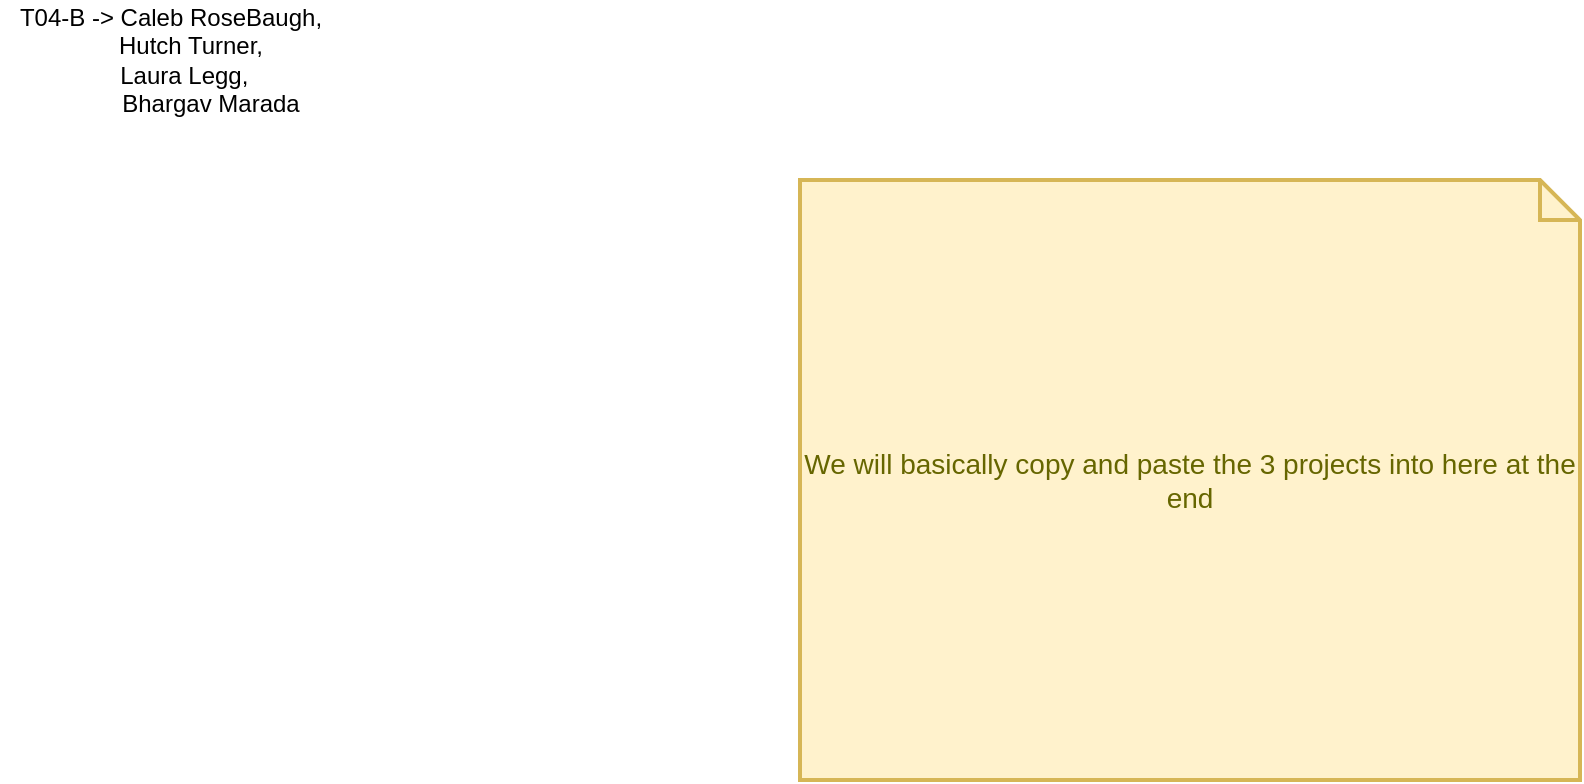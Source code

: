 <mxfile version="14.6.1" type="github" pages="4">
  <diagram id="cjej1amVZtIiL1pQSHvf" name="ALL parts">
    <mxGraphModel dx="1422" dy="772" grid="1" gridSize="10" guides="1" tooltips="1" connect="1" arrows="1" fold="1" page="1" pageScale="1" pageWidth="2800" pageHeight="2000" math="0" shadow="0">
      <root>
        <mxCell id="Q0GDuyQahfIBSUchTvks-0" />
        <mxCell id="Q0GDuyQahfIBSUchTvks-1" parent="Q0GDuyQahfIBSUchTvks-0" />
        <mxCell id="gK3JITXowFI62Iq5CcMT-0" value="We will basically copy and paste the 3 projects into here at the end" style="shape=note;strokeWidth=2;fontSize=14;size=20;whiteSpace=wrap;html=1;fillColor=#fff2cc;strokeColor=#d6b656;fontColor=#666600;" parent="Q0GDuyQahfIBSUchTvks-1" vertex="1">
          <mxGeometry x="440" y="130" width="390" height="300" as="geometry" />
        </mxCell>
        <mxCell id="UDq93rwVUkaTBWhQa7RS-0" value="T04-B -&amp;gt; Caleb RoseBaugh,&lt;br&gt;&amp;nbsp; &amp;nbsp; &amp;nbsp; Hutch Turner,&lt;br&gt;&amp;nbsp; &amp;nbsp; Laura Legg,&lt;br&gt;&amp;nbsp; &amp;nbsp; &amp;nbsp; &amp;nbsp; &amp;nbsp; &amp;nbsp; Bhargav Marada&lt;br&gt;" style="text;html=1;align=center;verticalAlign=middle;resizable=0;points=[];autosize=1;strokeColor=none;" vertex="1" parent="Q0GDuyQahfIBSUchTvks-1">
          <mxGeometry x="40" y="40" width="170" height="60" as="geometry" />
        </mxCell>
      </root>
    </mxGraphModel>
  </diagram>
  <diagram id="CrtCncVqXbif2SvVV7XM" name="Library">
    <mxGraphModel dx="1422" dy="772" grid="1" gridSize="10" guides="1" tooltips="1" connect="1" arrows="1" fold="1" page="1" pageScale="1" pageWidth="2800" pageHeight="2000" math="0" shadow="0">
      <root>
        <mxCell id="0" />
        <mxCell id="1" parent="0" />
        <mxCell id="12Cb4zVsYvBQPGdOx-LM-1" value="Message" style="swimlane;fontStyle=1;align=center;verticalAlign=top;childLayout=stackLayout;horizontal=1;startSize=26;horizontalStack=0;resizeParent=1;resizeParentMax=0;resizeLast=0;collapsible=1;marginBottom=0;" parent="1" vertex="1">
          <mxGeometry x="70" y="110" width="300" height="138" as="geometry" />
        </mxCell>
        <mxCell id="12Cb4zVsYvBQPGdOx-LM-2" value="+ Date: DateTime" style="text;strokeColor=none;fillColor=none;align=left;verticalAlign=top;spacingLeft=4;spacingRight=4;overflow=hidden;rotatable=0;points=[[0,0.5],[1,0.5]];portConstraint=eastwest;" parent="12Cb4zVsYvBQPGdOx-LM-1" vertex="1">
          <mxGeometry y="26" width="300" height="26" as="geometry" />
        </mxCell>
        <mxCell id="12Cb4zVsYvBQPGdOx-LM-6" value="+ MainMessage: string" style="text;strokeColor=none;fillColor=none;align=left;verticalAlign=top;spacingLeft=4;spacingRight=4;overflow=hidden;rotatable=0;points=[[0,0.5],[1,0.5]];portConstraint=eastwest;" parent="12Cb4zVsYvBQPGdOx-LM-1" vertex="1">
          <mxGeometry y="52" width="300" height="26" as="geometry" />
        </mxCell>
        <mxCell id="12Cb4zVsYvBQPGdOx-LM-5" value="+ Sender: string" style="text;strokeColor=none;fillColor=none;align=left;verticalAlign=top;spacingLeft=4;spacingRight=4;overflow=hidden;rotatable=0;points=[[0,0.5],[1,0.5]];portConstraint=eastwest;" parent="12Cb4zVsYvBQPGdOx-LM-1" vertex="1">
          <mxGeometry y="78" width="300" height="26" as="geometry" />
        </mxCell>
        <mxCell id="12Cb4zVsYvBQPGdOx-LM-3" value="" style="line;strokeWidth=1;fillColor=none;align=left;verticalAlign=middle;spacingTop=-1;spacingLeft=3;spacingRight=3;rotatable=0;labelPosition=right;points=[];portConstraint=eastwest;" parent="12Cb4zVsYvBQPGdOx-LM-1" vertex="1">
          <mxGeometry y="104" width="300" height="8" as="geometry" />
        </mxCell>
        <mxCell id="12Cb4zVsYvBQPGdOx-LM-4" value="+ Message(DateTime, String, String): Message" style="text;strokeColor=none;fillColor=none;align=left;verticalAlign=top;spacingLeft=4;spacingRight=4;overflow=hidden;rotatable=0;points=[[0,0.5],[1,0.5]];portConstraint=eastwest;" parent="12Cb4zVsYvBQPGdOx-LM-1" vertex="1">
          <mxGeometry y="112" width="300" height="26" as="geometry" />
        </mxCell>
        <mxCell id="xyPF6wrKWFpmoQqZO6SA-2" value="User" style="swimlane;fontStyle=1;align=center;verticalAlign=top;childLayout=stackLayout;horizontal=1;startSize=26;horizontalStack=0;resizeParent=1;resizeParentMax=0;resizeLast=0;collapsible=1;marginBottom=0;" parent="1" vertex="1">
          <mxGeometry x="860" y="30" width="300" height="190" as="geometry" />
        </mxCell>
        <mxCell id="xyPF6wrKWFpmoQqZO6SA-3" value="+ DateCreated: DateTime" style="text;strokeColor=none;fillColor=none;align=left;verticalAlign=top;spacingLeft=4;spacingRight=4;overflow=hidden;rotatable=0;points=[[0,0.5],[1,0.5]];portConstraint=eastwest;" parent="xyPF6wrKWFpmoQqZO6SA-2" vertex="1">
          <mxGeometry y="26" width="300" height="26" as="geometry" />
        </mxCell>
        <mxCell id="xyPF6wrKWFpmoQqZO6SA-4" value="- Password: string" style="text;strokeColor=none;fillColor=none;align=left;verticalAlign=top;spacingLeft=4;spacingRight=4;overflow=hidden;rotatable=0;points=[[0,0.5],[1,0.5]];portConstraint=eastwest;" parent="xyPF6wrKWFpmoQqZO6SA-2" vertex="1">
          <mxGeometry y="52" width="300" height="26" as="geometry" />
        </mxCell>
        <mxCell id="xyPF6wrKWFpmoQqZO6SA-5" value="+ Username: string" style="text;strokeColor=none;fillColor=none;align=left;verticalAlign=top;spacingLeft=4;spacingRight=4;overflow=hidden;rotatable=0;points=[[0,0.5],[1,0.5]];portConstraint=eastwest;" parent="xyPF6wrKWFpmoQqZO6SA-2" vertex="1">
          <mxGeometry y="78" width="300" height="26" as="geometry" />
        </mxCell>
        <mxCell id="xyPF6wrKWFpmoQqZO6SA-8" value="+ Contacts: List&lt;string&gt;" style="text;strokeColor=none;fillColor=none;align=left;verticalAlign=top;spacingLeft=4;spacingRight=4;overflow=hidden;rotatable=0;points=[[0,0.5],[1,0.5]];portConstraint=eastwest;" parent="xyPF6wrKWFpmoQqZO6SA-2" vertex="1">
          <mxGeometry y="104" width="300" height="26" as="geometry" />
        </mxCell>
        <mxCell id="xyPF6wrKWFpmoQqZO6SA-6" value="" style="line;strokeWidth=1;fillColor=none;align=left;verticalAlign=middle;spacingTop=-1;spacingLeft=3;spacingRight=3;rotatable=0;labelPosition=right;points=[];portConstraint=eastwest;" parent="xyPF6wrKWFpmoQqZO6SA-2" vertex="1">
          <mxGeometry y="130" width="300" height="8" as="geometry" />
        </mxCell>
        <mxCell id="xyPF6wrKWFpmoQqZO6SA-7" value="+ User(string, string): User" style="text;strokeColor=none;fillColor=none;align=left;verticalAlign=top;spacingLeft=4;spacingRight=4;overflow=hidden;rotatable=0;points=[[0,0.5],[1,0.5]];portConstraint=eastwest;" parent="xyPF6wrKWFpmoQqZO6SA-2" vertex="1">
          <mxGeometry y="138" width="300" height="26" as="geometry" />
        </mxCell>
        <mxCell id="gYbKi3NLedsmXsSpUkdp-10" value="+ AddNewContact(string): bool" style="text;strokeColor=none;fillColor=none;align=left;verticalAlign=top;spacingLeft=4;spacingRight=4;overflow=hidden;rotatable=0;points=[[0,0.5],[1,0.5]];portConstraint=eastwest;" parent="xyPF6wrKWFpmoQqZO6SA-2" vertex="1">
          <mxGeometry y="164" width="300" height="26" as="geometry" />
        </mxCell>
        <mxCell id="iKlDB_QBiHEo_e1gtCyf-4" style="edgeStyle=orthogonalEdgeStyle;rounded=0;orthogonalLoop=1;jettySize=auto;html=1;entryX=1;entryY=0.5;entryDx=0;entryDy=0;endArrow=diamondThin;endFill=1;" parent="1" source="gYbKi3NLedsmXsSpUkdp-1" target="12Cb4zVsYvBQPGdOx-LM-6" edge="1">
          <mxGeometry relative="1" as="geometry" />
        </mxCell>
        <mxCell id="iKlDB_QBiHEo_e1gtCyf-5" value="Has A" style="edgeLabel;html=1;align=center;verticalAlign=middle;resizable=0;points=[];" parent="iKlDB_QBiHEo_e1gtCyf-4" vertex="1" connectable="0">
          <mxGeometry x="0.455" y="-4" relative="1" as="geometry">
            <mxPoint y="4" as="offset" />
          </mxGeometry>
        </mxCell>
        <mxCell id="gYbKi3NLedsmXsSpUkdp-1" value="Chat" style="swimlane;fontStyle=1;align=center;verticalAlign=top;childLayout=stackLayout;horizontal=1;startSize=26;horizontalStack=0;resizeParent=1;resizeParentMax=0;resizeLast=0;collapsible=1;marginBottom=0;" parent="1" vertex="1">
          <mxGeometry x="370" y="370" width="300" height="294" as="geometry" />
        </mxCell>
        <mxCell id="gYbKi3NLedsmXsSpUkdp-7" value="- DateCreated: DateTime" style="text;strokeColor=none;fillColor=none;align=left;verticalAlign=top;spacingLeft=4;spacingRight=4;overflow=hidden;rotatable=0;points=[[0,0.5],[1,0.5]];portConstraint=eastwest;" parent="gYbKi3NLedsmXsSpUkdp-1" vertex="1">
          <mxGeometry y="26" width="300" height="26" as="geometry" />
        </mxCell>
        <mxCell id="gYbKi3NLedsmXsSpUkdp-2" value="- Messages: List&lt;message&gt;" style="text;strokeColor=none;fillColor=none;align=left;verticalAlign=top;spacingLeft=4;spacingRight=4;overflow=hidden;rotatable=0;points=[[0,0.5],[1,0.5]];portConstraint=eastwest;" parent="gYbKi3NLedsmXsSpUkdp-1" vertex="1">
          <mxGeometry y="52" width="300" height="26" as="geometry" />
        </mxCell>
        <mxCell id="gYbKi3NLedsmXsSpUkdp-4" value="- Members: List&lt;string&gt;" style="text;strokeColor=none;fillColor=none;align=left;verticalAlign=top;spacingLeft=4;spacingRight=4;overflow=hidden;rotatable=0;points=[[0,0.5],[1,0.5]];portConstraint=eastwest;" parent="gYbKi3NLedsmXsSpUkdp-1" vertex="1">
          <mxGeometry y="78" width="300" height="26" as="geometry" />
        </mxCell>
        <mxCell id="gYbKi3NLedsmXsSpUkdp-5" value="" style="line;strokeWidth=1;fillColor=none;align=left;verticalAlign=middle;spacingTop=-1;spacingLeft=3;spacingRight=3;rotatable=0;labelPosition=right;points=[];portConstraint=eastwest;" parent="gYbKi3NLedsmXsSpUkdp-1" vertex="1">
          <mxGeometry y="104" width="300" height="8" as="geometry" />
        </mxCell>
        <mxCell id="gYbKi3NLedsmXsSpUkdp-6" value="+ Chat(List&lt;string&gt;): Chat" style="text;strokeColor=none;fillColor=none;align=left;verticalAlign=top;spacingLeft=4;spacingRight=4;overflow=hidden;rotatable=0;points=[[0,0.5],[1,0.5]];portConstraint=eastwest;" parent="gYbKi3NLedsmXsSpUkdp-1" vertex="1">
          <mxGeometry y="112" width="300" height="26" as="geometry" />
        </mxCell>
        <mxCell id="gYbKi3NLedsmXsSpUkdp-8" value="+ Chat(): Chat" style="text;strokeColor=none;fillColor=none;align=left;verticalAlign=top;spacingLeft=4;spacingRight=4;overflow=hidden;rotatable=0;points=[[0,0.5],[1,0.5]];portConstraint=eastwest;" parent="gYbKi3NLedsmXsSpUkdp-1" vertex="1">
          <mxGeometry y="138" width="300" height="26" as="geometry" />
        </mxCell>
        <mxCell id="iKlDB_QBiHEo_e1gtCyf-1" value="+ GetDateCreated(): DateTime" style="text;strokeColor=none;fillColor=none;align=left;verticalAlign=top;spacingLeft=4;spacingRight=4;overflow=hidden;rotatable=0;points=[[0,0.5],[1,0.5]];portConstraint=eastwest;" parent="gYbKi3NLedsmXsSpUkdp-1" vertex="1">
          <mxGeometry y="164" width="300" height="26" as="geometry" />
        </mxCell>
        <mxCell id="iKlDB_QBiHEo_e1gtCyf-2" value="+ GetMembers(): List&lt;string&gt;" style="text;strokeColor=none;fillColor=none;align=left;verticalAlign=top;spacingLeft=4;spacingRight=4;overflow=hidden;rotatable=0;points=[[0,0.5],[1,0.5]];portConstraint=eastwest;" parent="gYbKi3NLedsmXsSpUkdp-1" vertex="1">
          <mxGeometry y="190" width="300" height="26" as="geometry" />
        </mxCell>
        <mxCell id="iKlDB_QBiHEo_e1gtCyf-3" value="+ GetMembers(): List&lt;string&gt;" style="text;strokeColor=none;fillColor=none;align=left;verticalAlign=top;spacingLeft=4;spacingRight=4;overflow=hidden;rotatable=0;points=[[0,0.5],[1,0.5]];portConstraint=eastwest;" parent="gYbKi3NLedsmXsSpUkdp-1" vertex="1">
          <mxGeometry y="216" width="300" height="26" as="geometry" />
        </mxCell>
        <mxCell id="gYbKi3NLedsmXsSpUkdp-9" value="+ NewMessage(string): bool" style="text;strokeColor=none;fillColor=none;align=left;verticalAlign=top;spacingLeft=4;spacingRight=4;overflow=hidden;rotatable=0;points=[[0,0.5],[1,0.5]];portConstraint=eastwest;" parent="gYbKi3NLedsmXsSpUkdp-1" vertex="1">
          <mxGeometry y="242" width="300" height="26" as="geometry" />
        </mxCell>
        <mxCell id="gYbKi3NLedsmXsSpUkdp-11" value="+ newMember(username): bool" style="text;strokeColor=none;fillColor=none;align=left;verticalAlign=top;spacingLeft=4;spacingRight=4;overflow=hidden;rotatable=0;points=[[0,0.5],[1,0.5]];portConstraint=eastwest;" parent="gYbKi3NLedsmXsSpUkdp-1" vertex="1">
          <mxGeometry y="268" width="300" height="26" as="geometry" />
        </mxCell>
        <mxCell id="jWKpfb2sE-tTEZ_2OSZL-1" value="T04-B -&amp;gt; Caleb RoseBaugh,&lt;br&gt;&amp;nbsp; &amp;nbsp; &amp;nbsp; Hutch Turner,&lt;br&gt;&amp;nbsp; &amp;nbsp; Laura Legg,&lt;br&gt;&amp;nbsp; &amp;nbsp; &amp;nbsp; &amp;nbsp; &amp;nbsp; &amp;nbsp; Bhargav Marada&lt;br&gt;" style="text;html=1;align=center;verticalAlign=middle;resizable=0;points=[];autosize=1;strokeColor=none;" parent="1" vertex="1">
          <mxGeometry x="30" y="20" width="170" height="60" as="geometry" />
        </mxCell>
        <mxCell id="iKlDB_QBiHEo_e1gtCyf-7" value="Chat has a list of strings as having to send whole users to all members of the chat. This not only is more data being sent, it is less secure as it is unnecessarily sending passwords and usernames" style="shape=note;strokeWidth=2;fontSize=14;size=20;whiteSpace=wrap;html=1;fillColor=#fff2cc;strokeColor=#d6b656;fontColor=#666600;" parent="1" vertex="1">
          <mxGeometry x="700" y="380" width="410" height="110" as="geometry" />
        </mxCell>
        <mxCell id="iKlDB_QBiHEo_e1gtCyf-8" value="Note to team members:&lt;br&gt;We should not implement a login form in here as the server is supposed to run command lines only. Log-in is only used when the server starts. The client-chat can use it multiple times" style="shape=note;strokeWidth=2;fontSize=14;size=20;whiteSpace=wrap;html=1;fillColor=#fff2cc;strokeColor=#d6b656;fontColor=#666600;" parent="1" vertex="1">
          <mxGeometry x="410" y="30" width="410" height="110" as="geometry" />
        </mxCell>
        <mxCell id="iKlDB_QBiHEo_e1gtCyf-23" style="edgeStyle=orthogonalEdgeStyle;rounded=0;orthogonalLoop=1;jettySize=auto;html=1;entryX=1;entryY=0.5;entryDx=0;entryDy=0;endArrow=diamondThin;endFill=1;" parent="1" source="iKlDB_QBiHEo_e1gtCyf-9" target="xyPF6wrKWFpmoQqZO6SA-5" edge="1">
          <mxGeometry relative="1" as="geometry" />
        </mxCell>
        <mxCell id="iKlDB_QBiHEo_e1gtCyf-9" value="Admin" style="swimlane;fontStyle=1;align=center;verticalAlign=top;childLayout=stackLayout;horizontal=1;startSize=26;horizontalStack=0;resizeParent=1;resizeParentMax=0;resizeLast=0;collapsible=1;marginBottom=0;" parent="1" vertex="1">
          <mxGeometry x="1050" y="270" width="300" height="86" as="geometry" />
        </mxCell>
        <mxCell id="iKlDB_QBiHEo_e1gtCyf-10" value="+ field: attribute" style="text;strokeColor=none;fillColor=none;align=left;verticalAlign=top;spacingLeft=4;spacingRight=4;overflow=hidden;rotatable=0;points=[[0,0.5],[1,0.5]];portConstraint=eastwest;" parent="iKlDB_QBiHEo_e1gtCyf-9" vertex="1">
          <mxGeometry y="26" width="300" height="26" as="geometry" />
        </mxCell>
        <mxCell id="iKlDB_QBiHEo_e1gtCyf-14" value="" style="line;strokeWidth=1;fillColor=none;align=left;verticalAlign=middle;spacingTop=-1;spacingLeft=3;spacingRight=3;rotatable=0;labelPosition=right;points=[];portConstraint=eastwest;" parent="iKlDB_QBiHEo_e1gtCyf-9" vertex="1">
          <mxGeometry y="52" width="300" height="8" as="geometry" />
        </mxCell>
        <mxCell id="iKlDB_QBiHEo_e1gtCyf-17" value="+ Admin(string, string): Admin" style="text;strokeColor=none;fillColor=none;align=left;verticalAlign=top;spacingLeft=4;spacingRight=4;overflow=hidden;rotatable=0;points=[[0,0.5],[1,0.5]];portConstraint=eastwest;" parent="iKlDB_QBiHEo_e1gtCyf-9" vertex="1">
          <mxGeometry y="60" width="300" height="26" as="geometry" />
        </mxCell>
        <mxCell id="iKlDB_QBiHEo_e1gtCyf-22" style="edgeStyle=orthogonalEdgeStyle;rounded=0;orthogonalLoop=1;jettySize=auto;html=1;entryX=0;entryY=0.5;entryDx=0;entryDy=0;endArrow=diamondThin;endFill=1;" parent="1" source="iKlDB_QBiHEo_e1gtCyf-18" target="xyPF6wrKWFpmoQqZO6SA-5" edge="1">
          <mxGeometry relative="1" as="geometry" />
        </mxCell>
        <mxCell id="iKlDB_QBiHEo_e1gtCyf-18" value="Member" style="swimlane;fontStyle=1;align=center;verticalAlign=top;childLayout=stackLayout;horizontal=1;startSize=26;horizontalStack=0;resizeParent=1;resizeParentMax=0;resizeLast=0;collapsible=1;marginBottom=0;" parent="1" vertex="1">
          <mxGeometry x="680" y="270" width="300" height="86" as="geometry" />
        </mxCell>
        <mxCell id="iKlDB_QBiHEo_e1gtCyf-19" value="+ field: Attribute" style="text;strokeColor=none;fillColor=none;align=left;verticalAlign=top;spacingLeft=4;spacingRight=4;overflow=hidden;rotatable=0;points=[[0,0.5],[1,0.5]];portConstraint=eastwest;" parent="iKlDB_QBiHEo_e1gtCyf-18" vertex="1">
          <mxGeometry y="26" width="300" height="26" as="geometry" />
        </mxCell>
        <mxCell id="iKlDB_QBiHEo_e1gtCyf-20" value="" style="line;strokeWidth=1;fillColor=none;align=left;verticalAlign=middle;spacingTop=-1;spacingLeft=3;spacingRight=3;rotatable=0;labelPosition=right;points=[];portConstraint=eastwest;" parent="iKlDB_QBiHEo_e1gtCyf-18" vertex="1">
          <mxGeometry y="52" width="300" height="8" as="geometry" />
        </mxCell>
        <mxCell id="iKlDB_QBiHEo_e1gtCyf-21" value="+ Member(string, string): Member" style="text;strokeColor=none;fillColor=none;align=left;verticalAlign=top;spacingLeft=4;spacingRight=4;overflow=hidden;rotatable=0;points=[[0,0.5],[1,0.5]];portConstraint=eastwest;" parent="iKlDB_QBiHEo_e1gtCyf-18" vertex="1">
          <mxGeometry y="60" width="300" height="26" as="geometry" />
        </mxCell>
      </root>
    </mxGraphModel>
  </diagram>
  <diagram id="bH4akmTM6eI08RmHQ2Mv" name="Server">
    <mxGraphModel dx="1422" dy="772" grid="1" gridSize="10" guides="1" tooltips="1" connect="1" arrows="1" fold="1" page="1" pageScale="1" pageWidth="2800" pageHeight="2000" math="0" shadow="0">
      <root>
        <mxCell id="jqSv8NzDbwhojnk6cnKY-0" />
        <mxCell id="jqSv8NzDbwhojnk6cnKY-1" parent="jqSv8NzDbwhojnk6cnKY-0" />
        <mxCell id="l1P0qpNtwQAPq50s5VEG-0" style="edgeStyle=orthogonalEdgeStyle;rounded=0;orthogonalLoop=1;jettySize=auto;html=1;entryX=1;entryY=0.5;entryDx=0;entryDy=0;endArrow=diamondThin;endFill=1;" parent="jqSv8NzDbwhojnk6cnKY-1" source="Oj51-Cz5pf_ZPWuQX2r7-0" target="N12i9MDo1m8RrvicvaTI-5" edge="1">
          <mxGeometry relative="1" as="geometry" />
        </mxCell>
        <mxCell id="Udw5-ql4dwk6-Pm-hZXO-3" value="Has A" style="edgeLabel;html=1;align=center;verticalAlign=middle;resizable=0;points=[];" parent="l1P0qpNtwQAPq50s5VEG-0" vertex="1" connectable="0">
          <mxGeometry x="0.212" y="3" relative="1" as="geometry">
            <mxPoint x="13" y="-3" as="offset" />
          </mxGeometry>
        </mxCell>
        <mxCell id="Udw5-ql4dwk6-Pm-hZXO-4" value="0...*" style="edgeLabel;html=1;align=center;verticalAlign=middle;resizable=0;points=[];" parent="l1P0qpNtwQAPq50s5VEG-0" vertex="1" connectable="0">
          <mxGeometry x="0.765" y="1" relative="1" as="geometry">
            <mxPoint x="-10" y="-12" as="offset" />
          </mxGeometry>
        </mxCell>
        <mxCell id="Oj51-Cz5pf_ZPWuQX2r7-0" value="Chat" style="swimlane;fontStyle=1;align=center;verticalAlign=top;childLayout=stackLayout;horizontal=1;startSize=26;horizontalStack=0;resizeParent=1;resizeParentMax=0;resizeLast=0;collapsible=1;marginBottom=0;" parent="jqSv8NzDbwhojnk6cnKY-1" vertex="1">
          <mxGeometry x="450" y="280" width="310" height="112" as="geometry" />
        </mxCell>
        <mxCell id="Oj51-Cz5pf_ZPWuQX2r7-1" value="- Messages : List&lt;Message&gt;" style="text;strokeColor=none;fillColor=none;align=left;verticalAlign=top;spacingLeft=4;spacingRight=4;overflow=hidden;rotatable=0;points=[[0,0.5],[1,0.5]];portConstraint=eastwest;fontStyle=4" parent="Oj51-Cz5pf_ZPWuQX2r7-0" vertex="1">
          <mxGeometry y="26" width="310" height="26" as="geometry" />
        </mxCell>
        <mxCell id="Oj51-Cz5pf_ZPWuQX2r7-2" value="" style="line;strokeWidth=1;fillColor=none;align=left;verticalAlign=middle;spacingTop=-1;spacingLeft=3;spacingRight=3;rotatable=0;labelPosition=right;points=[];portConstraint=eastwest;" parent="Oj51-Cz5pf_ZPWuQX2r7-0" vertex="1">
          <mxGeometry y="52" width="310" height="8" as="geometry" />
        </mxCell>
        <mxCell id="Oj51-Cz5pf_ZPWuQX2r7-3" value="# OnOpen : void &lt;&lt;override&gt;&gt;" style="text;strokeColor=none;fillColor=none;align=left;verticalAlign=top;spacingLeft=4;spacingRight=4;overflow=hidden;rotatable=0;points=[[0,0.5],[1,0.5]];portConstraint=eastwest;" parent="Oj51-Cz5pf_ZPWuQX2r7-0" vertex="1">
          <mxGeometry y="60" width="310" height="26" as="geometry" />
        </mxCell>
        <mxCell id="N12i9MDo1m8RrvicvaTI-4" value="# OnMessage(MessageEventArgs)  : void &lt;&lt;override&gt;&gt;" style="text;strokeColor=none;fillColor=none;align=left;verticalAlign=top;spacingLeft=4;spacingRight=4;overflow=hidden;rotatable=0;points=[[0,0.5],[1,0.5]];portConstraint=eastwest;" parent="Oj51-Cz5pf_ZPWuQX2r7-0" vertex="1">
          <mxGeometry y="86" width="310" height="26" as="geometry" />
        </mxCell>
        <mxCell id="Oj51-Cz5pf_ZPWuQX2r7-8" value="Message" style="swimlane;fontStyle=1;align=center;verticalAlign=top;childLayout=stackLayout;horizontal=1;startSize=26;horizontalStack=0;resizeParent=1;resizeParentMax=0;resizeLast=0;collapsible=1;marginBottom=0;" parent="jqSv8NzDbwhojnk6cnKY-1" vertex="1">
          <mxGeometry x="30" y="270" width="250" height="138" as="geometry" />
        </mxCell>
        <mxCell id="Oj51-Cz5pf_ZPWuQX2r7-9" value="+ Date : DateTime" style="text;strokeColor=none;fillColor=none;align=left;verticalAlign=top;spacingLeft=4;spacingRight=4;overflow=hidden;rotatable=0;points=[[0,0.5],[1,0.5]];portConstraint=eastwest;" parent="Oj51-Cz5pf_ZPWuQX2r7-8" vertex="1">
          <mxGeometry y="26" width="250" height="26" as="geometry" />
        </mxCell>
        <mxCell id="N12i9MDo1m8RrvicvaTI-5" value="+ MainMessage : string" style="text;strokeColor=none;fillColor=none;align=left;verticalAlign=top;spacingLeft=4;spacingRight=4;overflow=hidden;rotatable=0;points=[[0,0.5],[1,0.5]];portConstraint=eastwest;" parent="Oj51-Cz5pf_ZPWuQX2r7-8" vertex="1">
          <mxGeometry y="52" width="250" height="26" as="geometry" />
        </mxCell>
        <mxCell id="N12i9MDo1m8RrvicvaTI-6" value="+ Sender : String" style="text;strokeColor=none;fillColor=none;align=left;verticalAlign=top;spacingLeft=4;spacingRight=4;overflow=hidden;rotatable=0;points=[[0,0.5],[1,0.5]];portConstraint=eastwest;" parent="Oj51-Cz5pf_ZPWuQX2r7-8" vertex="1">
          <mxGeometry y="78" width="250" height="26" as="geometry" />
        </mxCell>
        <mxCell id="Oj51-Cz5pf_ZPWuQX2r7-10" value="" style="line;strokeWidth=1;fillColor=none;align=left;verticalAlign=middle;spacingTop=-1;spacingLeft=3;spacingRight=3;rotatable=0;labelPosition=right;points=[];portConstraint=eastwest;" parent="Oj51-Cz5pf_ZPWuQX2r7-8" vertex="1">
          <mxGeometry y="104" width="250" height="8" as="geometry" />
        </mxCell>
        <mxCell id="Oj51-Cz5pf_ZPWuQX2r7-11" value="+ Message(DateTime, string, String)" style="text;strokeColor=none;fillColor=none;align=left;verticalAlign=top;spacingLeft=4;spacingRight=4;overflow=hidden;rotatable=0;points=[[0,0.5],[1,0.5]];portConstraint=eastwest;" parent="Oj51-Cz5pf_ZPWuQX2r7-8" vertex="1">
          <mxGeometry y="112" width="250" height="26" as="geometry" />
        </mxCell>
        <mxCell id="W-Ux_l3WlPw967AECY6v-0" value="T04-B -&amp;gt; Caleb RoseBaugh,&lt;br&gt;&amp;nbsp; &amp;nbsp; &amp;nbsp; Hutch Turner,&lt;br&gt;&amp;nbsp; &amp;nbsp; Laura Legg,&lt;br&gt;&amp;nbsp; &amp;nbsp; &amp;nbsp; &amp;nbsp; &amp;nbsp; &amp;nbsp; Bhargav Marada&lt;br&gt;" style="text;html=1;align=center;verticalAlign=middle;resizable=0;points=[];autosize=1;strokeColor=none;" parent="jqSv8NzDbwhojnk6cnKY-1" vertex="1">
          <mxGeometry x="40" y="40" width="170" height="60" as="geometry" />
        </mxCell>
        <mxCell id="Udw5-ql4dwk6-Pm-hZXO-0" style="edgeStyle=orthogonalEdgeStyle;rounded=0;orthogonalLoop=1;jettySize=auto;html=1;endArrow=open;endFill=0;entryX=0;entryY=0.5;entryDx=0;entryDy=0;" parent="jqSv8NzDbwhojnk6cnKY-1" target="Udw5-ql4dwk6-Pm-hZXO-2" edge="1">
          <mxGeometry relative="1" as="geometry">
            <mxPoint x="760" y="336" as="sourcePoint" />
            <mxPoint x="940" y="336" as="targetPoint" />
          </mxGeometry>
        </mxCell>
        <mxCell id="Udw5-ql4dwk6-Pm-hZXO-1" value="Has a" style="edgeLabel;html=1;align=center;verticalAlign=middle;resizable=0;points=[];" parent="Udw5-ql4dwk6-Pm-hZXO-0" vertex="1" connectable="0">
          <mxGeometry x="0.233" y="-1" relative="1" as="geometry">
            <mxPoint as="offset" />
          </mxGeometry>
        </mxCell>
        <mxCell id="Udw5-ql4dwk6-Pm-hZXO-2" value="«Library»&lt;br&gt;&lt;b&gt;WebSocket&lt;/b&gt;" style="html=1;" parent="jqSv8NzDbwhojnk6cnKY-1" vertex="1">
          <mxGeometry x="940" y="311" width="140" height="50" as="geometry" />
        </mxCell>
        <mxCell id="Udw5-ql4dwk6-Pm-hZXO-5" value="1" style="edgeLabel;html=1;align=center;verticalAlign=middle;resizable=0;points=[];" parent="jqSv8NzDbwhojnk6cnKY-1" vertex="1" connectable="0">
          <mxGeometry x="330" y="336" as="geometry">
            <mxPoint x="104" y="-15" as="offset" />
          </mxGeometry>
        </mxCell>
        <mxCell id="Udw5-ql4dwk6-Pm-hZXO-6" value="1" style="edgeLabel;html=1;align=center;verticalAlign=middle;resizable=0;points=[];" parent="jqSv8NzDbwhojnk6cnKY-1" vertex="1" connectable="0">
          <mxGeometry x="310" y="345" as="geometry">
            <mxPoint x="612" y="-25" as="offset" />
          </mxGeometry>
        </mxCell>
        <mxCell id="Udw5-ql4dwk6-Pm-hZXO-8" value="1" style="edgeLabel;html=1;align=center;verticalAlign=middle;resizable=0;points=[];" parent="jqSv8NzDbwhojnk6cnKY-1" vertex="1" connectable="0">
          <mxGeometry x="670" y="336" as="geometry">
            <mxPoint x="104" y="-15" as="offset" />
          </mxGeometry>
        </mxCell>
        <mxCell id="XCrTqLcqxqpDc7WhqWfj-0" value=":Message" style="shape=umlLifeline;perimeter=lifelinePerimeter;whiteSpace=wrap;html=1;container=1;collapsible=0;recursiveResize=0;outlineConnect=0;" parent="jqSv8NzDbwhojnk6cnKY-1" vertex="1">
          <mxGeometry x="235" y="640" width="100" height="300" as="geometry" />
        </mxCell>
        <mxCell id="XCrTqLcqxqpDc7WhqWfj-1" value=":Chat" style="shape=umlLifeline;perimeter=lifelinePerimeter;whiteSpace=wrap;html=1;container=1;collapsible=0;recursiveResize=0;outlineConnect=0;" parent="jqSv8NzDbwhojnk6cnKY-1" vertex="1">
          <mxGeometry x="605" y="640" width="100" height="300" as="geometry" />
        </mxCell>
        <mxCell id="XCrTqLcqxqpDc7WhqWfj-2" value=":WebSocket" style="shape=umlLifeline;perimeter=lifelinePerimeter;whiteSpace=wrap;html=1;container=1;collapsible=0;recursiveResize=0;outlineConnect=0;" parent="jqSv8NzDbwhojnk6cnKY-1" vertex="1">
          <mxGeometry x="875" y="640" width="100" height="300" as="geometry" />
        </mxCell>
        <mxCell id="XCrTqLcqxqpDc7WhqWfj-3" value="" style="endArrow=open;endFill=1;endSize=12;html=1;" parent="jqSv8NzDbwhojnk6cnKY-1" source="XCrTqLcqxqpDc7WhqWfj-1" target="XCrTqLcqxqpDc7WhqWfj-0" edge="1">
          <mxGeometry width="160" relative="1" as="geometry">
            <mxPoint x="465" y="720" as="sourcePoint" />
            <mxPoint x="555" y="750" as="targetPoint" />
            <Array as="points">
              <mxPoint x="485" y="710" />
            </Array>
          </mxGeometry>
        </mxCell>
        <mxCell id="XCrTqLcqxqpDc7WhqWfj-4" value="&lt;font style=&quot;font-size: 12px&quot;&gt;1.0 OnOpen&lt;/font&gt;" style="edgeLabel;html=1;align=center;verticalAlign=middle;resizable=0;points=[];" parent="XCrTqLcqxqpDc7WhqWfj-3" vertex="1" connectable="0">
          <mxGeometry x="0.564" relative="1" as="geometry">
            <mxPoint x="80" y="-10" as="offset" />
          </mxGeometry>
        </mxCell>
        <mxCell id="XCrTqLcqxqpDc7WhqWfj-5" value="" style="endArrow=open;endFill=1;endSize=12;html=1;" parent="jqSv8NzDbwhojnk6cnKY-1" edge="1">
          <mxGeometry width="160" relative="1" as="geometry">
            <mxPoint x="655" y="737" as="sourcePoint" />
            <mxPoint x="925" y="737" as="targetPoint" />
            <Array as="points">
              <mxPoint x="685" y="737" />
            </Array>
          </mxGeometry>
        </mxCell>
        <mxCell id="XCrTqLcqxqpDc7WhqWfj-6" value="&lt;font style=&quot;font-size: 12px&quot;&gt;1.1 Sessions.SendTo(this.ID, m)&lt;/font&gt;" style="edgeLabel;html=1;align=center;verticalAlign=middle;resizable=0;points=[];" parent="XCrTqLcqxqpDc7WhqWfj-5" vertex="1" connectable="0">
          <mxGeometry x="-0.179" y="1" relative="1" as="geometry">
            <mxPoint x="18" as="offset" />
          </mxGeometry>
        </mxCell>
        <mxCell id="XCrTqLcqxqpDc7WhqWfj-8" value="" style="endArrow=open;endFill=1;endSize=12;html=1;" parent="jqSv8NzDbwhojnk6cnKY-1" source="XCrTqLcqxqpDc7WhqWfj-2" edge="1">
          <mxGeometry width="160" relative="1" as="geometry">
            <mxPoint x="764.5" y="766.71" as="sourcePoint" />
            <mxPoint x="655" y="767" as="targetPoint" />
            <Array as="points">
              <mxPoint x="680.07" y="766.71" />
            </Array>
          </mxGeometry>
        </mxCell>
        <mxCell id="XCrTqLcqxqpDc7WhqWfj-9" value="&lt;font style=&quot;font-size: 12px&quot;&gt;2.0 OnMessage(MessageEventArgs)&lt;/font&gt;" style="edgeLabel;html=1;align=center;verticalAlign=middle;resizable=0;points=[];" parent="XCrTqLcqxqpDc7WhqWfj-8" vertex="1" connectable="0">
          <mxGeometry x="0.564" relative="1" as="geometry">
            <mxPoint x="76" as="offset" />
          </mxGeometry>
        </mxCell>
        <mxCell id="XCrTqLcqxqpDc7WhqWfj-10" value="" style="endArrow=open;endFill=1;endSize=12;html=1;exitX=0.5;exitY=0.467;exitDx=0;exitDy=0;exitPerimeter=0;" parent="jqSv8NzDbwhojnk6cnKY-1" source="XCrTqLcqxqpDc7WhqWfj-1" target="XCrTqLcqxqpDc7WhqWfj-0" edge="1">
          <mxGeometry width="160" relative="1" as="geometry">
            <mxPoint x="559.57" y="780" as="sourcePoint" />
            <mxPoint x="385" y="780" as="targetPoint" />
            <Array as="points">
              <mxPoint x="480.07" y="780" />
            </Array>
          </mxGeometry>
        </mxCell>
        <mxCell id="XCrTqLcqxqpDc7WhqWfj-11" value="&lt;font style=&quot;font-size: 12px&quot;&gt;2.1 new Message(DT.now, msg, sender)&lt;/font&gt;" style="edgeLabel;html=1;align=center;verticalAlign=middle;resizable=0;points=[];" parent="XCrTqLcqxqpDc7WhqWfj-10" vertex="1" connectable="0">
          <mxGeometry x="0.564" relative="1" as="geometry">
            <mxPoint x="79" as="offset" />
          </mxGeometry>
        </mxCell>
        <mxCell id="XCrTqLcqxqpDc7WhqWfj-12" value="" style="endArrow=open;endFill=1;endSize=12;html=1;" parent="jqSv8NzDbwhojnk6cnKY-1" source="XCrTqLcqxqpDc7WhqWfj-1" target="XCrTqLcqxqpDc7WhqWfj-1" edge="1">
          <mxGeometry width="160" relative="1" as="geometry">
            <mxPoint x="505" y="820" as="sourcePoint" />
            <mxPoint x="565" y="840" as="targetPoint" />
            <Array as="points">
              <mxPoint x="585" y="810" />
              <mxPoint x="585" y="840" />
            </Array>
          </mxGeometry>
        </mxCell>
        <mxCell id="XCrTqLcqxqpDc7WhqWfj-13" value="&lt;font style=&quot;font-size: 12px&quot;&gt;2.1 Messages.Add(new Message)&lt;/font&gt;" style="edgeLabel;html=1;align=center;verticalAlign=middle;resizable=0;points=[];" parent="XCrTqLcqxqpDc7WhqWfj-12" vertex="1" connectable="0">
          <mxGeometry x="-0.086" relative="1" as="geometry">
            <mxPoint x="-50" y="4" as="offset" />
          </mxGeometry>
        </mxCell>
        <mxCell id="XCrTqLcqxqpDc7WhqWfj-14" value="" style="endArrow=open;endFill=1;endSize=12;html=1;" parent="jqSv8NzDbwhojnk6cnKY-1" edge="1">
          <mxGeometry width="160" relative="1" as="geometry">
            <mxPoint x="654.667" y="865" as="sourcePoint" />
            <mxPoint x="925" y="865" as="targetPoint" />
            <Array as="points">
              <mxPoint x="715" y="865" />
            </Array>
          </mxGeometry>
        </mxCell>
        <mxCell id="XCrTqLcqxqpDc7WhqWfj-15" value="&lt;font style=&quot;font-size: 12px&quot;&gt;Sessions.Broadcast(new Message)&lt;/font&gt;" style="edgeLabel;html=1;align=center;verticalAlign=middle;resizable=0;points=[];" parent="XCrTqLcqxqpDc7WhqWfj-14" vertex="1" connectable="0">
          <mxGeometry x="0.062" y="-3" relative="1" as="geometry">
            <mxPoint x="-12" y="-2" as="offset" />
          </mxGeometry>
        </mxCell>
        <mxCell id="XCrTqLcqxqpDc7WhqWfj-16" value="(foreach m in Messages get:m.Date, m.Sender, m.MainMessage)" style="text;html=1;align=center;verticalAlign=middle;resizable=0;points=[];autosize=1;strokeColor=none;" parent="jqSv8NzDbwhojnk6cnKY-1" vertex="1">
          <mxGeometry x="295" y="712" width="360" height="20" as="geometry" />
        </mxCell>
        <mxCell id="XCrTqLcqxqpDc7WhqWfj-19" value="&lt;font style=&quot;font-size: 20px&quot;&gt;Sequence Diagram for Server Side&lt;/font&gt;" style="text;html=1;align=center;verticalAlign=middle;resizable=0;points=[];autosize=1;strokeColor=none;fontStyle=1" parent="jqSv8NzDbwhojnk6cnKY-1" vertex="1">
          <mxGeometry x="435" y="550" width="340" height="20" as="geometry" />
        </mxCell>
        <mxCell id="XCrTqLcqxqpDc7WhqWfj-20" value="&lt;font style=&quot;font-size: 20px&quot;&gt;MVC Diagram for Server Side&lt;/font&gt;" style="text;html=1;align=center;verticalAlign=middle;resizable=0;points=[];autosize=1;strokeColor=none;fontStyle=1" parent="jqSv8NzDbwhojnk6cnKY-1" vertex="1">
          <mxGeometry x="460" y="210" width="290" height="20" as="geometry" />
        </mxCell>
      </root>
    </mxGraphModel>
  </diagram>
  <diagram id="QkMJ9XybakSvDeL9lgvk" name="UserChatApp">
    <mxGraphModel dx="2370" dy="1287" grid="1" gridSize="10" guides="1" tooltips="1" connect="1" arrows="1" fold="1" page="1" pageScale="1" pageWidth="2800" pageHeight="2000" math="0" shadow="0">
      <root>
        <mxCell id="CX3aMxcfVJOHQ4lv4evL-0" />
        <mxCell id="CX3aMxcfVJOHQ4lv4evL-1" parent="CX3aMxcfVJOHQ4lv4evL-0" />
        <mxCell id="CDsw4n3K903fo400103f-0" value="T04-B -&amp;gt; Caleb RoseBaugh,&lt;br&gt;&amp;nbsp; &amp;nbsp; &amp;nbsp; Hutch Turner,&lt;br&gt;&amp;nbsp; &amp;nbsp; Laura Legg,&lt;br&gt;&amp;nbsp; &amp;nbsp; &amp;nbsp; &amp;nbsp; &amp;nbsp; &amp;nbsp; Bhargav Marada&lt;br&gt;" style="text;html=1;align=center;verticalAlign=middle;resizable=0;points=[];autosize=1;strokeColor=none;" parent="CX3aMxcfVJOHQ4lv4evL-1" vertex="1">
          <mxGeometry x="30" y="20" width="170" height="60" as="geometry" />
        </mxCell>
        <mxCell id="lse8a9Zai8McpodIkWMT-2" style="edgeStyle=orthogonalEdgeStyle;rounded=0;orthogonalLoop=1;jettySize=auto;html=1;entryX=0.5;entryY=1;entryDx=0;entryDy=0;dashed=1;endArrow=open;endFill=0;" parent="CX3aMxcfVJOHQ4lv4evL-1" source="AnRimLPhHi9UIVWH3bji-0" target="lse8a9Zai8McpodIkWMT-0" edge="1">
          <mxGeometry relative="1" as="geometry" />
        </mxCell>
        <mxCell id="NKCX6ixre7aX6ZWJ1hpO-12" value="Uses" style="edgeLabel;html=1;align=center;verticalAlign=middle;resizable=0;points=[];" parent="lse8a9Zai8McpodIkWMT-2" vertex="1" connectable="0">
          <mxGeometry x="-0.19" y="-1" relative="1" as="geometry">
            <mxPoint x="-1" y="-9" as="offset" />
          </mxGeometry>
        </mxCell>
        <mxCell id="NKCX6ixre7aX6ZWJ1hpO-9" style="edgeStyle=orthogonalEdgeStyle;rounded=0;orthogonalLoop=1;jettySize=auto;html=1;endArrow=open;endFill=0;entryX=0;entryY=0.5;entryDx=0;entryDy=0;" parent="CX3aMxcfVJOHQ4lv4evL-1" source="AnRimLPhHi9UIVWH3bji-0" target="NKCX6ixre7aX6ZWJ1hpO-14" edge="1">
          <mxGeometry relative="1" as="geometry">
            <mxPoint x="730" y="515" as="targetPoint" />
          </mxGeometry>
        </mxCell>
        <mxCell id="NKCX6ixre7aX6ZWJ1hpO-10" value="Has a" style="edgeLabel;html=1;align=center;verticalAlign=middle;resizable=0;points=[];" parent="NKCX6ixre7aX6ZWJ1hpO-9" vertex="1" connectable="0">
          <mxGeometry x="0.233" y="-1" relative="1" as="geometry">
            <mxPoint as="offset" />
          </mxGeometry>
        </mxCell>
        <mxCell id="AnRimLPhHi9UIVWH3bji-0" value="ChatController" style="swimlane;fontStyle=1;align=center;verticalAlign=top;childLayout=stackLayout;horizontal=1;startSize=26;horizontalStack=0;resizeParent=1;resizeParentMax=0;resizeLast=0;collapsible=1;marginBottom=0;" parent="CX3aMxcfVJOHQ4lv4evL-1" vertex="1">
          <mxGeometry x="290" y="420" width="260" height="190" as="geometry" />
        </mxCell>
        <mxCell id="AnRimLPhHi9UIVWH3bji-1" value="- name : string" style="text;strokeColor=none;fillColor=none;align=left;verticalAlign=top;spacingLeft=4;spacingRight=4;overflow=hidden;rotatable=0;points=[[0,0.5],[1,0.5]];portConstraint=eastwest;" parent="AnRimLPhHi9UIVWH3bji-0" vertex="1">
          <mxGeometry y="26" width="260" height="26" as="geometry" />
        </mxCell>
        <mxCell id="mnpAh47Gy14wd0R6PYxA-1" value="- ws : WebSocket" style="text;strokeColor=none;fillColor=none;align=left;verticalAlign=top;spacingLeft=4;spacingRight=4;overflow=hidden;rotatable=0;points=[[0,0.5],[1,0.5]];portConstraint=eastwest;" parent="AnRimLPhHi9UIVWH3bji-0" vertex="1">
          <mxGeometry y="52" width="260" height="26" as="geometry" />
        </mxCell>
        <mxCell id="AnRimLPhHi9UIVWH3bji-3" value="+ MessageRecieved : Message" style="text;strokeColor=none;fillColor=none;align=left;verticalAlign=top;spacingLeft=4;spacingRight=4;overflow=hidden;rotatable=0;points=[[0,0.5],[1,0.5]];portConstraint=eastwest;" parent="AnRimLPhHi9UIVWH3bji-0" vertex="1">
          <mxGeometry y="78" width="260" height="26" as="geometry" />
        </mxCell>
        <mxCell id="AAzexO97F8PRb5NanRmO-0" value="" style="line;strokeWidth=1;fillColor=none;align=left;verticalAlign=middle;spacingTop=-1;spacingLeft=3;spacingRight=3;rotatable=0;labelPosition=right;points=[];portConstraint=eastwest;" parent="AnRimLPhHi9UIVWH3bji-0" vertex="1">
          <mxGeometry y="104" width="260" height="8" as="geometry" />
        </mxCell>
        <mxCell id="AAzexO97F8PRb5NanRmO-1" value="+ ChatController(name: string)" style="text;strokeColor=none;fillColor=none;align=left;verticalAlign=top;spacingLeft=4;spacingRight=4;overflow=hidden;rotatable=0;points=[[0,0.5],[1,0.5]];portConstraint=eastwest;" parent="AnRimLPhHi9UIVWH3bji-0" vertex="1">
          <mxGeometry y="112" width="260" height="26" as="geometry" />
        </mxCell>
        <mxCell id="AAzexO97F8PRb5NanRmO-2" value="+ MessagesEntered(messages: string): bool" style="text;strokeColor=none;fillColor=none;align=left;verticalAlign=top;spacingLeft=4;spacingRight=4;overflow=hidden;rotatable=0;points=[[0,0.5],[1,0.5]];portConstraint=eastwest;" parent="AnRimLPhHi9UIVWH3bji-0" vertex="1">
          <mxGeometry y="138" width="260" height="26" as="geometry" />
        </mxCell>
        <mxCell id="AAzexO97F8PRb5NanRmO-3" value="+ item: attribute" style="text;strokeColor=none;fillColor=none;align=left;verticalAlign=top;spacingLeft=4;spacingRight=4;overflow=hidden;rotatable=0;points=[[0,0.5],[1,0.5]];portConstraint=eastwest;" parent="AnRimLPhHi9UIVWH3bji-0" vertex="1">
          <mxGeometry y="164" width="260" height="26" as="geometry" />
        </mxCell>
        <mxCell id="lse8a9Zai8McpodIkWMT-1" style="edgeStyle=orthogonalEdgeStyle;rounded=0;orthogonalLoop=1;jettySize=auto;html=1;dashed=1;endArrow=block;endFill=0;" parent="CX3aMxcfVJOHQ4lv4evL-1" source="H5ryfK6pNBLqSikUis-4-0" target="lse8a9Zai8McpodIkWMT-0" edge="1">
          <mxGeometry relative="1" as="geometry" />
        </mxCell>
        <mxCell id="NKCX6ixre7aX6ZWJ1hpO-11" value="Implements" style="edgeLabel;html=1;align=center;verticalAlign=middle;resizable=0;points=[];" parent="lse8a9Zai8McpodIkWMT-1" vertex="1" connectable="0">
          <mxGeometry x="-0.318" y="-1" relative="1" as="geometry">
            <mxPoint x="1" y="10" as="offset" />
          </mxGeometry>
        </mxCell>
        <mxCell id="H5ryfK6pNBLqSikUis-4-0" value="ChatForm" style="swimlane;fontStyle=0;childLayout=stackLayout;horizontal=1;startSize=26;fillColor=none;horizontalStack=0;resizeParent=1;resizeParentMax=0;resizeLast=0;collapsible=1;marginBottom=0;" parent="CX3aMxcfVJOHQ4lv4evL-1" vertex="1">
          <mxGeometry x="250" y="100" width="340" height="78" as="geometry" />
        </mxCell>
        <mxCell id="H5ryfK6pNBLqSikUis-4-1" value="+ ChatForm(name: string, newMessageHandler: Message)" style="text;strokeColor=none;fillColor=none;align=left;verticalAlign=top;spacingLeft=4;spacingRight=4;overflow=hidden;rotatable=0;points=[[0,0.5],[1,0.5]];portConstraint=eastwest;" parent="H5ryfK6pNBLqSikUis-4-0" vertex="1">
          <mxGeometry y="26" width="340" height="26" as="geometry" />
        </mxCell>
        <mxCell id="H5ryfK6pNBLqSikUis-4-2" value="+ MessageRecieved(message: string) : bool" style="text;strokeColor=none;fillColor=none;align=left;verticalAlign=top;spacingLeft=4;spacingRight=4;overflow=hidden;rotatable=0;points=[[0,0.5],[1,0.5]];portConstraint=eastwest;" parent="H5ryfK6pNBLqSikUis-4-0" vertex="1">
          <mxGeometry y="52" width="340" height="26" as="geometry" />
        </mxCell>
        <mxCell id="lse8a9Zai8McpodIkWMT-0" value="«Delegate»&lt;br&gt;&lt;b&gt;MessageEntered(String):bool&lt;/b&gt;" style="html=1;" parent="CX3aMxcfVJOHQ4lv4evL-1" vertex="1">
          <mxGeometry x="280" y="270" width="280" height="50" as="geometry" />
        </mxCell>
        <mxCell id="NKCX6ixre7aX6ZWJ1hpO-14" value="«Library»&lt;br&gt;&lt;b&gt;WebSocket&lt;/b&gt;" style="html=1;" parent="CX3aMxcfVJOHQ4lv4evL-1" vertex="1">
          <mxGeometry x="730" y="490" width="140" height="50" as="geometry" />
        </mxCell>
        <mxCell id="B-ASK2A7rRQQLgrhfMY0-0" value="&lt;font style=&quot;font-size: 20px&quot;&gt;MVC Diagram for Client Side&lt;/font&gt;" style="text;html=1;align=center;verticalAlign=middle;resizable=0;points=[];autosize=1;strokeColor=none;fontStyle=1" vertex="1" parent="CX3aMxcfVJOHQ4lv4evL-1">
          <mxGeometry x="540" y="60" width="290" height="20" as="geometry" />
        </mxCell>
        <mxCell id="JaHmQcH_Z6VXlMjI06hN-0" value=":ChatController" style="shape=umlLifeline;perimeter=lifelinePerimeter;whiteSpace=wrap;html=1;container=1;collapsible=0;recursiveResize=0;outlineConnect=0;" vertex="1" parent="CX3aMxcfVJOHQ4lv4evL-1">
          <mxGeometry x="810" y="780" width="100" height="300" as="geometry" />
        </mxCell>
        <mxCell id="DVq6qtkB7Zt1e8orhzYV-0" value="" style="endArrow=open;endFill=1;endSize=12;html=1;" edge="1" parent="JaHmQcH_Z6VXlMjI06hN-0">
          <mxGeometry width="160" relative="1" as="geometry">
            <mxPoint x="50" y="116" as="sourcePoint" />
            <mxPoint x="269.5" y="116" as="targetPoint" />
          </mxGeometry>
        </mxCell>
        <mxCell id="DVq6qtkB7Zt1e8orhzYV-1" value="&lt;font style=&quot;font-size: 12px&quot;&gt;1.2 ws.Connect()&lt;/font&gt;" style="edgeLabel;html=1;align=center;verticalAlign=middle;resizable=0;points=[];" vertex="1" connectable="0" parent="DVq6qtkB7Zt1e8orhzYV-0">
          <mxGeometry x="0.542" y="1" relative="1" as="geometry">
            <mxPoint x="-69" as="offset" />
          </mxGeometry>
        </mxCell>
        <mxCell id="DVq6qtkB7Zt1e8orhzYV-6" value="" style="endArrow=open;endFill=1;endSize=12;html=1;" edge="1" parent="JaHmQcH_Z6VXlMjI06hN-0" target="JaHmQcH_Z6VXlMjI06hN-2">
          <mxGeometry width="160" relative="1" as="geometry">
            <mxPoint x="50" y="170" as="sourcePoint" />
            <mxPoint x="210" y="170" as="targetPoint" />
          </mxGeometry>
        </mxCell>
        <mxCell id="DVq6qtkB7Zt1e8orhzYV-7" value="&lt;font style=&quot;font-size: 12px&quot;&gt;2.3 ws.send(name+msg)&lt;/font&gt;" style="edgeLabel;html=1;align=center;verticalAlign=middle;resizable=0;points=[];" vertex="1" connectable="0" parent="DVq6qtkB7Zt1e8orhzYV-6">
          <mxGeometry x="-0.216" y="-1" relative="1" as="geometry">
            <mxPoint x="24" y="-2" as="offset" />
          </mxGeometry>
        </mxCell>
        <mxCell id="DVq6qtkB7Zt1e8orhzYV-12" value="" style="endArrow=open;endFill=1;endSize=12;html=1;" edge="1" parent="JaHmQcH_Z6VXlMjI06hN-0" target="JaHmQcH_Z6VXlMjI06hN-2">
          <mxGeometry width="160" relative="1" as="geometry">
            <mxPoint x="50" y="260" as="sourcePoint" />
            <mxPoint x="210" y="260" as="targetPoint" />
          </mxGeometry>
        </mxCell>
        <mxCell id="DVq6qtkB7Zt1e8orhzYV-13" value="&lt;font style=&quot;font-size: 12px&quot;&gt;4.0 ws.close()&lt;/font&gt;" style="edgeLabel;html=1;align=center;verticalAlign=middle;resizable=0;points=[];fontSize=12;" vertex="1" connectable="0" parent="DVq6qtkB7Zt1e8orhzYV-12">
          <mxGeometry x="-0.265" y="1" relative="1" as="geometry">
            <mxPoint x="70" y="1" as="offset" />
          </mxGeometry>
        </mxCell>
        <mxCell id="JaHmQcH_Z6VXlMjI06hN-1" value=":ChatForm" style="shape=umlLifeline;perimeter=lifelinePerimeter;whiteSpace=wrap;html=1;container=1;collapsible=0;recursiveResize=0;outlineConnect=0;" vertex="1" parent="CX3aMxcfVJOHQ4lv4evL-1">
          <mxGeometry x="410" y="780" width="100" height="300" as="geometry" />
        </mxCell>
        <mxCell id="DVq6qtkB7Zt1e8orhzYV-2" value="" style="endArrow=open;endFill=1;endSize=12;html=1;" edge="1" parent="JaHmQcH_Z6VXlMjI06hN-1" target="JaHmQcH_Z6VXlMjI06hN-17">
          <mxGeometry width="160" relative="1" as="geometry">
            <mxPoint x="50" y="150" as="sourcePoint" />
            <mxPoint x="210" y="150" as="targetPoint" />
          </mxGeometry>
        </mxCell>
        <mxCell id="DVq6qtkB7Zt1e8orhzYV-3" value="&lt;font style=&quot;font-size: 12px&quot;&gt;2.0 newMessageHangler(msg)&lt;/font&gt;" style="edgeLabel;html=1;align=center;verticalAlign=middle;resizable=0;points=[];" vertex="1" connectable="0" parent="DVq6qtkB7Zt1e8orhzYV-2">
          <mxGeometry x="-0.335" y="-2" relative="1" as="geometry">
            <mxPoint x="29" y="-2" as="offset" />
          </mxGeometry>
        </mxCell>
        <mxCell id="JaHmQcH_Z6VXlMjI06hN-2" value=":WebSocket" style="shape=umlLifeline;perimeter=lifelinePerimeter;whiteSpace=wrap;html=1;container=1;collapsible=0;recursiveResize=0;outlineConnect=0;" vertex="1" parent="CX3aMxcfVJOHQ4lv4evL-1">
          <mxGeometry x="1030" y="780" width="100" height="300" as="geometry" />
        </mxCell>
        <mxCell id="JaHmQcH_Z6VXlMjI06hN-16" value="&lt;font style=&quot;font-size: 20px&quot;&gt;Sequence Diagram for Client Side&lt;/font&gt;" style="text;html=1;align=center;verticalAlign=middle;resizable=0;points=[];autosize=1;strokeColor=none;fontStyle=1" vertex="1" parent="CX3aMxcfVJOHQ4lv4evL-1">
          <mxGeometry x="490" y="720" width="340" height="20" as="geometry" />
        </mxCell>
        <mxCell id="JaHmQcH_Z6VXlMjI06hN-17" value=":MessageEntered" style="shape=umlLifeline;perimeter=lifelinePerimeter;whiteSpace=wrap;html=1;container=1;collapsible=0;recursiveResize=0;outlineConnect=0;" vertex="1" parent="CX3aMxcfVJOHQ4lv4evL-1">
          <mxGeometry x="610" y="780" width="100" height="300" as="geometry" />
        </mxCell>
        <mxCell id="DVq6qtkB7Zt1e8orhzYV-4" value="" style="endArrow=open;endFill=1;endSize=12;html=1;" edge="1" parent="JaHmQcH_Z6VXlMjI06hN-17" target="JaHmQcH_Z6VXlMjI06hN-0">
          <mxGeometry width="160" relative="1" as="geometry">
            <mxPoint x="50" y="160" as="sourcePoint" />
            <mxPoint x="210" y="160" as="targetPoint" />
          </mxGeometry>
        </mxCell>
        <mxCell id="DVq6qtkB7Zt1e8orhzYV-5" value="&lt;font style=&quot;font-size: 12px&quot;&gt;2.1 MessageEntered(msg)&lt;/font&gt;" style="edgeLabel;html=1;align=center;verticalAlign=middle;resizable=0;points=[];" vertex="1" connectable="0" parent="DVq6qtkB7Zt1e8orhzYV-4">
          <mxGeometry x="-0.303" y="1" relative="1" as="geometry">
            <mxPoint x="31" as="offset" />
          </mxGeometry>
        </mxCell>
        <mxCell id="JaHmQcH_Z6VXlMjI06hN-18" value="Program" style="swimlane;fontStyle=5;align=center;verticalAlign=top;childLayout=stackLayout;horizontal=1;startSize=26;horizontalStack=0;resizeParent=1;resizeParentMax=0;resizeLast=0;collapsible=1;marginBottom=0;" vertex="1" parent="CX3aMxcfVJOHQ4lv4evL-1">
          <mxGeometry x="730" y="100" width="340" height="104" as="geometry" />
        </mxCell>
        <mxCell id="JaHmQcH_Z6VXlMjI06hN-22" value="- GetName() : string" style="text;strokeColor=none;fillColor=none;align=left;verticalAlign=top;spacingLeft=4;spacingRight=4;overflow=hidden;rotatable=0;points=[[0,0.5],[1,0.5]];portConstraint=eastwest;fontStyle=4" vertex="1" parent="JaHmQcH_Z6VXlMjI06hN-18">
          <mxGeometry y="26" width="340" height="26" as="geometry" />
        </mxCell>
        <mxCell id="JaHmQcH_Z6VXlMjI06hN-21" value="+ main() : void" style="text;strokeColor=none;fillColor=none;align=left;verticalAlign=top;spacingLeft=4;spacingRight=4;overflow=hidden;rotatable=0;points=[[0,0.5],[1,0.5]];portConstraint=eastwest;fontStyle=4" vertex="1" parent="JaHmQcH_Z6VXlMjI06hN-18">
          <mxGeometry y="52" width="340" height="26" as="geometry" />
        </mxCell>
        <mxCell id="JaHmQcH_Z6VXlMjI06hN-23" value="+ InputBox() : DialogResult" style="text;strokeColor=none;fillColor=none;align=left;verticalAlign=top;spacingLeft=4;spacingRight=4;overflow=hidden;rotatable=0;points=[[0,0.5],[1,0.5]];portConstraint=eastwest;fontStyle=4" vertex="1" parent="JaHmQcH_Z6VXlMjI06hN-18">
          <mxGeometry y="78" width="340" height="26" as="geometry" />
        </mxCell>
        <mxCell id="JaHmQcH_Z6VXlMjI06hN-24" value=":Program" style="shape=umlLifeline;perimeter=lifelinePerimeter;whiteSpace=wrap;html=1;container=1;collapsible=0;recursiveResize=0;outlineConnect=0;" vertex="1" parent="CX3aMxcfVJOHQ4lv4evL-1">
          <mxGeometry x="130" y="780" width="100" height="300" as="geometry" />
        </mxCell>
        <mxCell id="JaHmQcH_Z6VXlMjI06hN-25" value="" style="endArrow=open;endFill=1;endSize=12;html=1;" edge="1" parent="JaHmQcH_Z6VXlMjI06hN-24">
          <mxGeometry width="160" relative="1" as="geometry">
            <mxPoint x="50" y="50" as="sourcePoint" />
            <mxPoint x="50" y="80" as="targetPoint" />
            <Array as="points">
              <mxPoint x="10" y="50" />
              <mxPoint x="10" y="80" />
            </Array>
          </mxGeometry>
        </mxCell>
        <mxCell id="JaHmQcH_Z6VXlMjI06hN-26" value="&lt;font style=&quot;font-size: 12px&quot;&gt;1.0 name = GetName()&lt;/font&gt;" style="edgeLabel;html=1;align=center;verticalAlign=middle;resizable=0;points=[];" vertex="1" connectable="0" parent="JaHmQcH_Z6VXlMjI06hN-25">
          <mxGeometry x="0.136" y="2" relative="1" as="geometry">
            <mxPoint x="-42" y="-9" as="offset" />
          </mxGeometry>
        </mxCell>
        <mxCell id="_w4ZhJZaYMisNHg1BNkm-2" value="" style="endArrow=open;endFill=1;endSize=12;html=1;" edge="1" parent="JaHmQcH_Z6VXlMjI06hN-24" target="JaHmQcH_Z6VXlMjI06hN-1">
          <mxGeometry width="160" relative="1" as="geometry">
            <mxPoint x="50" y="129" as="sourcePoint" />
            <mxPoint x="309.5" y="129" as="targetPoint" />
          </mxGeometry>
        </mxCell>
        <mxCell id="_w4ZhJZaYMisNHg1BNkm-3" value="&lt;font style=&quot;font-size: 12px&quot;&gt;1.3 new ChatForm(name, c.MessgaeEntered)&lt;/font&gt;" style="edgeLabel;html=1;align=center;verticalAlign=middle;resizable=0;points=[];" vertex="1" connectable="0" parent="_w4ZhJZaYMisNHg1BNkm-2">
          <mxGeometry x="-0.305" y="-2" relative="1" as="geometry">
            <mxPoint x="38" y="-3" as="offset" />
          </mxGeometry>
        </mxCell>
        <mxCell id="_w4ZhJZaYMisNHg1BNkm-0" value="" style="endArrow=open;endFill=1;endSize=12;html=1;" edge="1" parent="CX3aMxcfVJOHQ4lv4evL-1" source="JaHmQcH_Z6VXlMjI06hN-24">
          <mxGeometry width="160" relative="1" as="geometry">
            <mxPoint x="189.929" y="875" as="sourcePoint" />
            <mxPoint x="859.5" y="875" as="targetPoint" />
          </mxGeometry>
        </mxCell>
        <mxCell id="_w4ZhJZaYMisNHg1BNkm-1" value="&lt;font style=&quot;font-size: 12px&quot;&gt;1.1 new ChatController(name)&lt;/font&gt;" style="edgeLabel;html=1;align=center;verticalAlign=middle;resizable=0;points=[];" vertex="1" connectable="0" parent="_w4ZhJZaYMisNHg1BNkm-0">
          <mxGeometry x="-0.699" y="2" relative="1" as="geometry">
            <mxPoint x="30" as="offset" />
          </mxGeometry>
        </mxCell>
        <mxCell id="DVq6qtkB7Zt1e8orhzYV-10" value="" style="endArrow=open;endFill=1;endSize=12;html=1;entryX=0.5;entryY=0.733;entryDx=0;entryDy=0;entryPerimeter=0;" edge="1" parent="CX3aMxcfVJOHQ4lv4evL-1" source="JaHmQcH_Z6VXlMjI06hN-1" target="JaHmQcH_Z6VXlMjI06hN-1">
          <mxGeometry width="160" relative="1" as="geometry">
            <mxPoint x="380" y="1020" as="sourcePoint" />
            <mxPoint x="440" y="990" as="targetPoint" />
            <Array as="points">
              <mxPoint x="420" y="970" />
              <mxPoint x="400" y="970" />
              <mxPoint x="400" y="1000" />
            </Array>
          </mxGeometry>
        </mxCell>
        <mxCell id="DVq6qtkB7Zt1e8orhzYV-11" value="&lt;font style=&quot;font-size: 12px&quot;&gt;3.0 MessageRecieved(msg)&lt;/font&gt;" style="edgeLabel;html=1;align=center;verticalAlign=middle;resizable=0;points=[];" vertex="1" connectable="0" parent="DVq6qtkB7Zt1e8orhzYV-10">
          <mxGeometry x="-0.172" relative="1" as="geometry">
            <mxPoint x="-30" y="8" as="offset" />
          </mxGeometry>
        </mxCell>
        <mxCell id="DVq6qtkB7Zt1e8orhzYV-15" value="(On ~ChatController)" style="text;html=1;align=center;verticalAlign=middle;resizable=0;points=[];autosize=1;strokeColor=none;" vertex="1" parent="CX3aMxcfVJOHQ4lv4evL-1">
          <mxGeometry x="854" y="1014" width="130" height="20" as="geometry" />
        </mxCell>
        <mxCell id="zYxg-Sov3dcPtbphOvXB-0" value="&lt;font style=&quot;font-size: 20px&quot;&gt;State Diagram for Client Side&lt;/font&gt;" style="text;html=1;align=center;verticalAlign=middle;resizable=0;points=[];autosize=1;strokeColor=none;fontStyle=1" vertex="1" parent="CX3aMxcfVJOHQ4lv4evL-1">
          <mxGeometry x="540" y="1150" width="290" height="20" as="geometry" />
        </mxCell>
        <mxCell id="zYxg-Sov3dcPtbphOvXB-3" value="Start" style="ellipse;whiteSpace=wrap;html=1;fontSize=12;" vertex="1" parent="CX3aMxcfVJOHQ4lv4evL-1">
          <mxGeometry x="625" y="1190" width="120" height="80" as="geometry" />
        </mxCell>
        <mxCell id="zYxg-Sov3dcPtbphOvXB-4" value="message entered" style="ellipse;whiteSpace=wrap;html=1;fontSize=12;" vertex="1" parent="CX3aMxcfVJOHQ4lv4evL-1">
          <mxGeometry x="470" y="1300" width="120" height="80" as="geometry" />
        </mxCell>
        <mxCell id="zYxg-Sov3dcPtbphOvXB-5" value="End Program" style="ellipse;whiteSpace=wrap;html=1;fontSize=12;" vertex="1" parent="CX3aMxcfVJOHQ4lv4evL-1">
          <mxGeometry x="755" y="1300" width="120" height="80" as="geometry" />
        </mxCell>
        <mxCell id="zYxg-Sov3dcPtbphOvXB-6" value="~ChatController" style="text;html=1;align=center;verticalAlign=middle;resizable=0;points=[];autosize=1;fontSize=12;fontColor=#FF3333;" vertex="1" parent="CX3aMxcfVJOHQ4lv4evL-1">
          <mxGeometry x="745" y="1260" width="100" height="20" as="geometry" />
        </mxCell>
        <mxCell id="zYxg-Sov3dcPtbphOvXB-7" value="ws.close()" style="text;html=1;align=center;verticalAlign=middle;resizable=0;points=[];autosize=1;strokeColor=none;fontSize=12;fontColor=#FF3333;" vertex="1" parent="CX3aMxcfVJOHQ4lv4evL-1">
          <mxGeometry x="854" y="1400" width="70" height="20" as="geometry" />
        </mxCell>
        <mxCell id="zYxg-Sov3dcPtbphOvXB-8" value="" style="endArrow=open;endFill=1;endSize=12;html=1;fontSize=12;fontColor=#FF3333;exitX=0.031;exitY=0.68;exitDx=0;exitDy=0;exitPerimeter=0;entryX=0.549;entryY=0.002;entryDx=0;entryDy=0;entryPerimeter=0;strokeColor=#FF3333;" edge="1" parent="CX3aMxcfVJOHQ4lv4evL-1" source="zYxg-Sov3dcPtbphOvXB-3" target="zYxg-Sov3dcPtbphOvXB-4">
          <mxGeometry width="160" relative="1" as="geometry">
            <mxPoint x="380" y="1270" as="sourcePoint" />
            <mxPoint x="540" y="1270" as="targetPoint" />
            <Array as="points" />
          </mxGeometry>
        </mxCell>
        <mxCell id="zYxg-Sov3dcPtbphOvXB-10" value="" style="endArrow=open;endFill=1;endSize=12;html=1;fontSize=12;fontColor=#FF3333;strokeColor=#FF3333;exitX=0.788;exitY=0.916;exitDx=0;exitDy=0;exitPerimeter=0;entryX=0.214;entryY=0.116;entryDx=0;entryDy=0;entryPerimeter=0;" edge="1" parent="CX3aMxcfVJOHQ4lv4evL-1" source="zYxg-Sov3dcPtbphOvXB-3" target="zYxg-Sov3dcPtbphOvXB-5">
          <mxGeometry width="160" relative="1" as="geometry">
            <mxPoint x="660" y="1300" as="sourcePoint" />
            <mxPoint x="820" y="1300" as="targetPoint" />
            <Array as="points" />
          </mxGeometry>
        </mxCell>
        <mxCell id="zYxg-Sov3dcPtbphOvXB-12" value="If(ws.IsAlive)&lt;br&gt;ws.send(msg)" style="text;html=1;align=center;verticalAlign=middle;resizable=0;points=[];autosize=1;strokeColor=none;fontSize=12;fontColor=#FF3333;" vertex="1" parent="CX3aMxcfVJOHQ4lv4evL-1">
          <mxGeometry x="390" y="1380" width="90" height="30" as="geometry" />
        </mxCell>
        <mxCell id="zYxg-Sov3dcPtbphOvXB-17" value="&lt;font color=&quot;#000000&quot;&gt;send message&lt;/font&gt;" style="ellipse;whiteSpace=wrap;html=1;fontSize=12;fontColor=#FF3333;" vertex="1" parent="CX3aMxcfVJOHQ4lv4evL-1">
          <mxGeometry x="390" y="1460" width="120" height="80" as="geometry" />
        </mxCell>
        <mxCell id="zYxg-Sov3dcPtbphOvXB-19" value="" style="endArrow=open;endFill=1;endSize=12;html=1;fontSize=12;fontColor=#FF3333;strokeColor=#FF3333;exitX=0.361;exitY=1.002;exitDx=0;exitDy=0;exitPerimeter=0;entryX=0.535;entryY=-0.005;entryDx=0;entryDy=0;entryPerimeter=0;" edge="1" parent="CX3aMxcfVJOHQ4lv4evL-1" source="zYxg-Sov3dcPtbphOvXB-4" target="zYxg-Sov3dcPtbphOvXB-17">
          <mxGeometry width="160" relative="1" as="geometry">
            <mxPoint x="370" y="1420" as="sourcePoint" />
            <mxPoint x="530" y="1420" as="targetPoint" />
          </mxGeometry>
        </mxCell>
        <mxCell id="zYxg-Sov3dcPtbphOvXB-20" value="&lt;font color=&quot;#000000&quot;&gt;fail to send&lt;/font&gt;" style="ellipse;whiteSpace=wrap;html=1;fontSize=12;fontColor=#FF3333;" vertex="1" parent="CX3aMxcfVJOHQ4lv4evL-1">
          <mxGeometry x="550" y="1460" width="120" height="80" as="geometry" />
        </mxCell>
        <mxCell id="zYxg-Sov3dcPtbphOvXB-21" value="" style="endArrow=open;endFill=1;endSize=12;html=1;fontSize=12;fontColor=#FF3333;strokeColor=#FF3333;exitX=0.67;exitY=1.016;exitDx=0;exitDy=0;exitPerimeter=0;entryX=0.432;entryY=0.009;entryDx=0;entryDy=0;entryPerimeter=0;" edge="1" parent="CX3aMxcfVJOHQ4lv4evL-1" source="zYxg-Sov3dcPtbphOvXB-4" target="zYxg-Sov3dcPtbphOvXB-20">
          <mxGeometry width="160" relative="1" as="geometry">
            <mxPoint x="520" y="1410" as="sourcePoint" />
            <mxPoint x="680" y="1410" as="targetPoint" />
          </mxGeometry>
        </mxCell>
        <mxCell id="zYxg-Sov3dcPtbphOvXB-24" value="&lt;font color=&quot;#000000&quot;&gt;close websocket&lt;/font&gt;" style="ellipse;whiteSpace=wrap;html=1;fontSize=12;fontColor=#FF3333;" vertex="1" parent="CX3aMxcfVJOHQ4lv4evL-1">
          <mxGeometry x="825" y="1460" width="120" height="80" as="geometry" />
        </mxCell>
        <mxCell id="zYxg-Sov3dcPtbphOvXB-25" value="" style="endArrow=open;endFill=1;endSize=12;html=1;fontSize=12;fontColor=#FF3333;strokeColor=#FF3333;exitX=0.571;exitY=1.03;exitDx=0;exitDy=0;exitPerimeter=0;entryX=0.46;entryY=0.016;entryDx=0;entryDy=0;entryPerimeter=0;" edge="1" parent="CX3aMxcfVJOHQ4lv4evL-1" source="zYxg-Sov3dcPtbphOvXB-5" target="zYxg-Sov3dcPtbphOvXB-24">
          <mxGeometry width="160" relative="1" as="geometry">
            <mxPoint x="750" y="1410" as="sourcePoint" />
            <mxPoint x="910" y="1410" as="targetPoint" />
          </mxGeometry>
        </mxCell>
      </root>
    </mxGraphModel>
  </diagram>
</mxfile>
